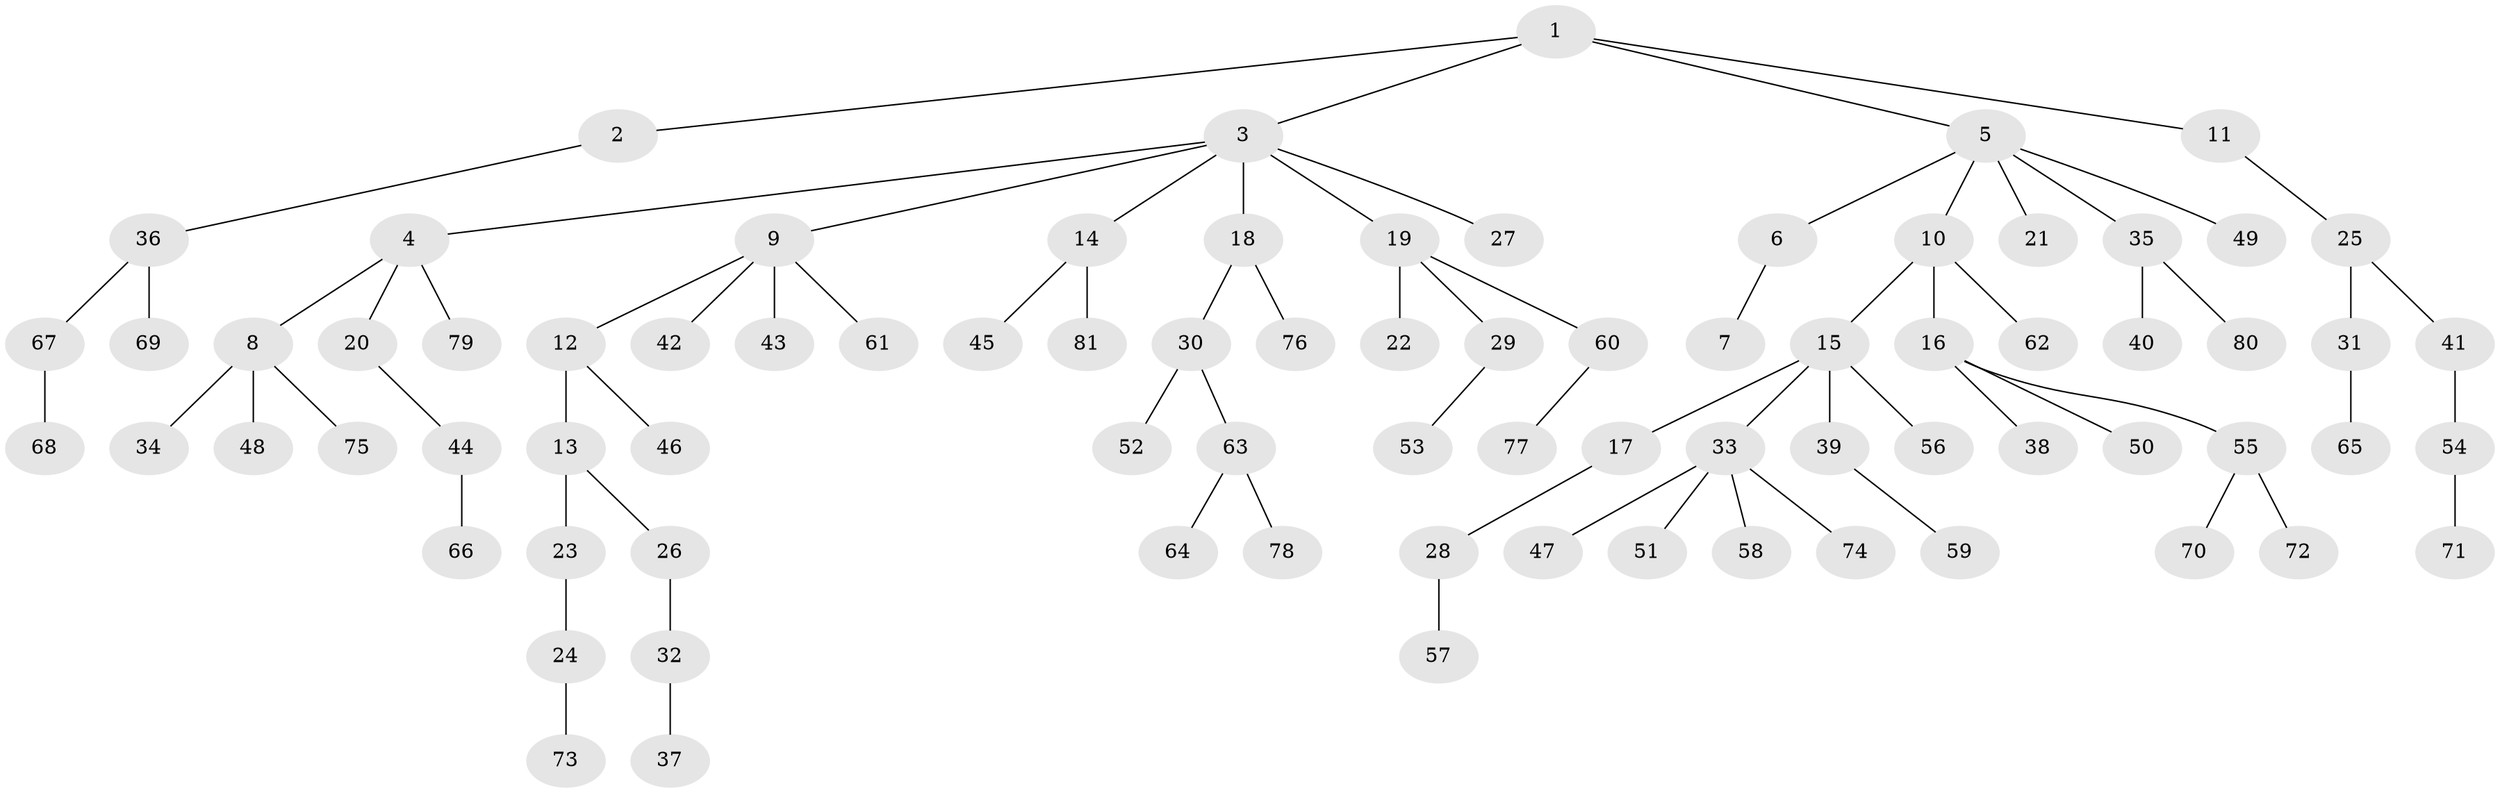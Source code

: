 // Generated by graph-tools (version 1.1) at 2025/11/02/27/25 16:11:28]
// undirected, 81 vertices, 80 edges
graph export_dot {
graph [start="1"]
  node [color=gray90,style=filled];
  1;
  2;
  3;
  4;
  5;
  6;
  7;
  8;
  9;
  10;
  11;
  12;
  13;
  14;
  15;
  16;
  17;
  18;
  19;
  20;
  21;
  22;
  23;
  24;
  25;
  26;
  27;
  28;
  29;
  30;
  31;
  32;
  33;
  34;
  35;
  36;
  37;
  38;
  39;
  40;
  41;
  42;
  43;
  44;
  45;
  46;
  47;
  48;
  49;
  50;
  51;
  52;
  53;
  54;
  55;
  56;
  57;
  58;
  59;
  60;
  61;
  62;
  63;
  64;
  65;
  66;
  67;
  68;
  69;
  70;
  71;
  72;
  73;
  74;
  75;
  76;
  77;
  78;
  79;
  80;
  81;
  1 -- 2;
  1 -- 3;
  1 -- 5;
  1 -- 11;
  2 -- 36;
  3 -- 4;
  3 -- 9;
  3 -- 14;
  3 -- 18;
  3 -- 19;
  3 -- 27;
  4 -- 8;
  4 -- 20;
  4 -- 79;
  5 -- 6;
  5 -- 10;
  5 -- 21;
  5 -- 35;
  5 -- 49;
  6 -- 7;
  8 -- 34;
  8 -- 48;
  8 -- 75;
  9 -- 12;
  9 -- 42;
  9 -- 43;
  9 -- 61;
  10 -- 15;
  10 -- 16;
  10 -- 62;
  11 -- 25;
  12 -- 13;
  12 -- 46;
  13 -- 23;
  13 -- 26;
  14 -- 45;
  14 -- 81;
  15 -- 17;
  15 -- 33;
  15 -- 39;
  15 -- 56;
  16 -- 38;
  16 -- 50;
  16 -- 55;
  17 -- 28;
  18 -- 30;
  18 -- 76;
  19 -- 22;
  19 -- 29;
  19 -- 60;
  20 -- 44;
  23 -- 24;
  24 -- 73;
  25 -- 31;
  25 -- 41;
  26 -- 32;
  28 -- 57;
  29 -- 53;
  30 -- 52;
  30 -- 63;
  31 -- 65;
  32 -- 37;
  33 -- 47;
  33 -- 51;
  33 -- 58;
  33 -- 74;
  35 -- 40;
  35 -- 80;
  36 -- 67;
  36 -- 69;
  39 -- 59;
  41 -- 54;
  44 -- 66;
  54 -- 71;
  55 -- 70;
  55 -- 72;
  60 -- 77;
  63 -- 64;
  63 -- 78;
  67 -- 68;
}

